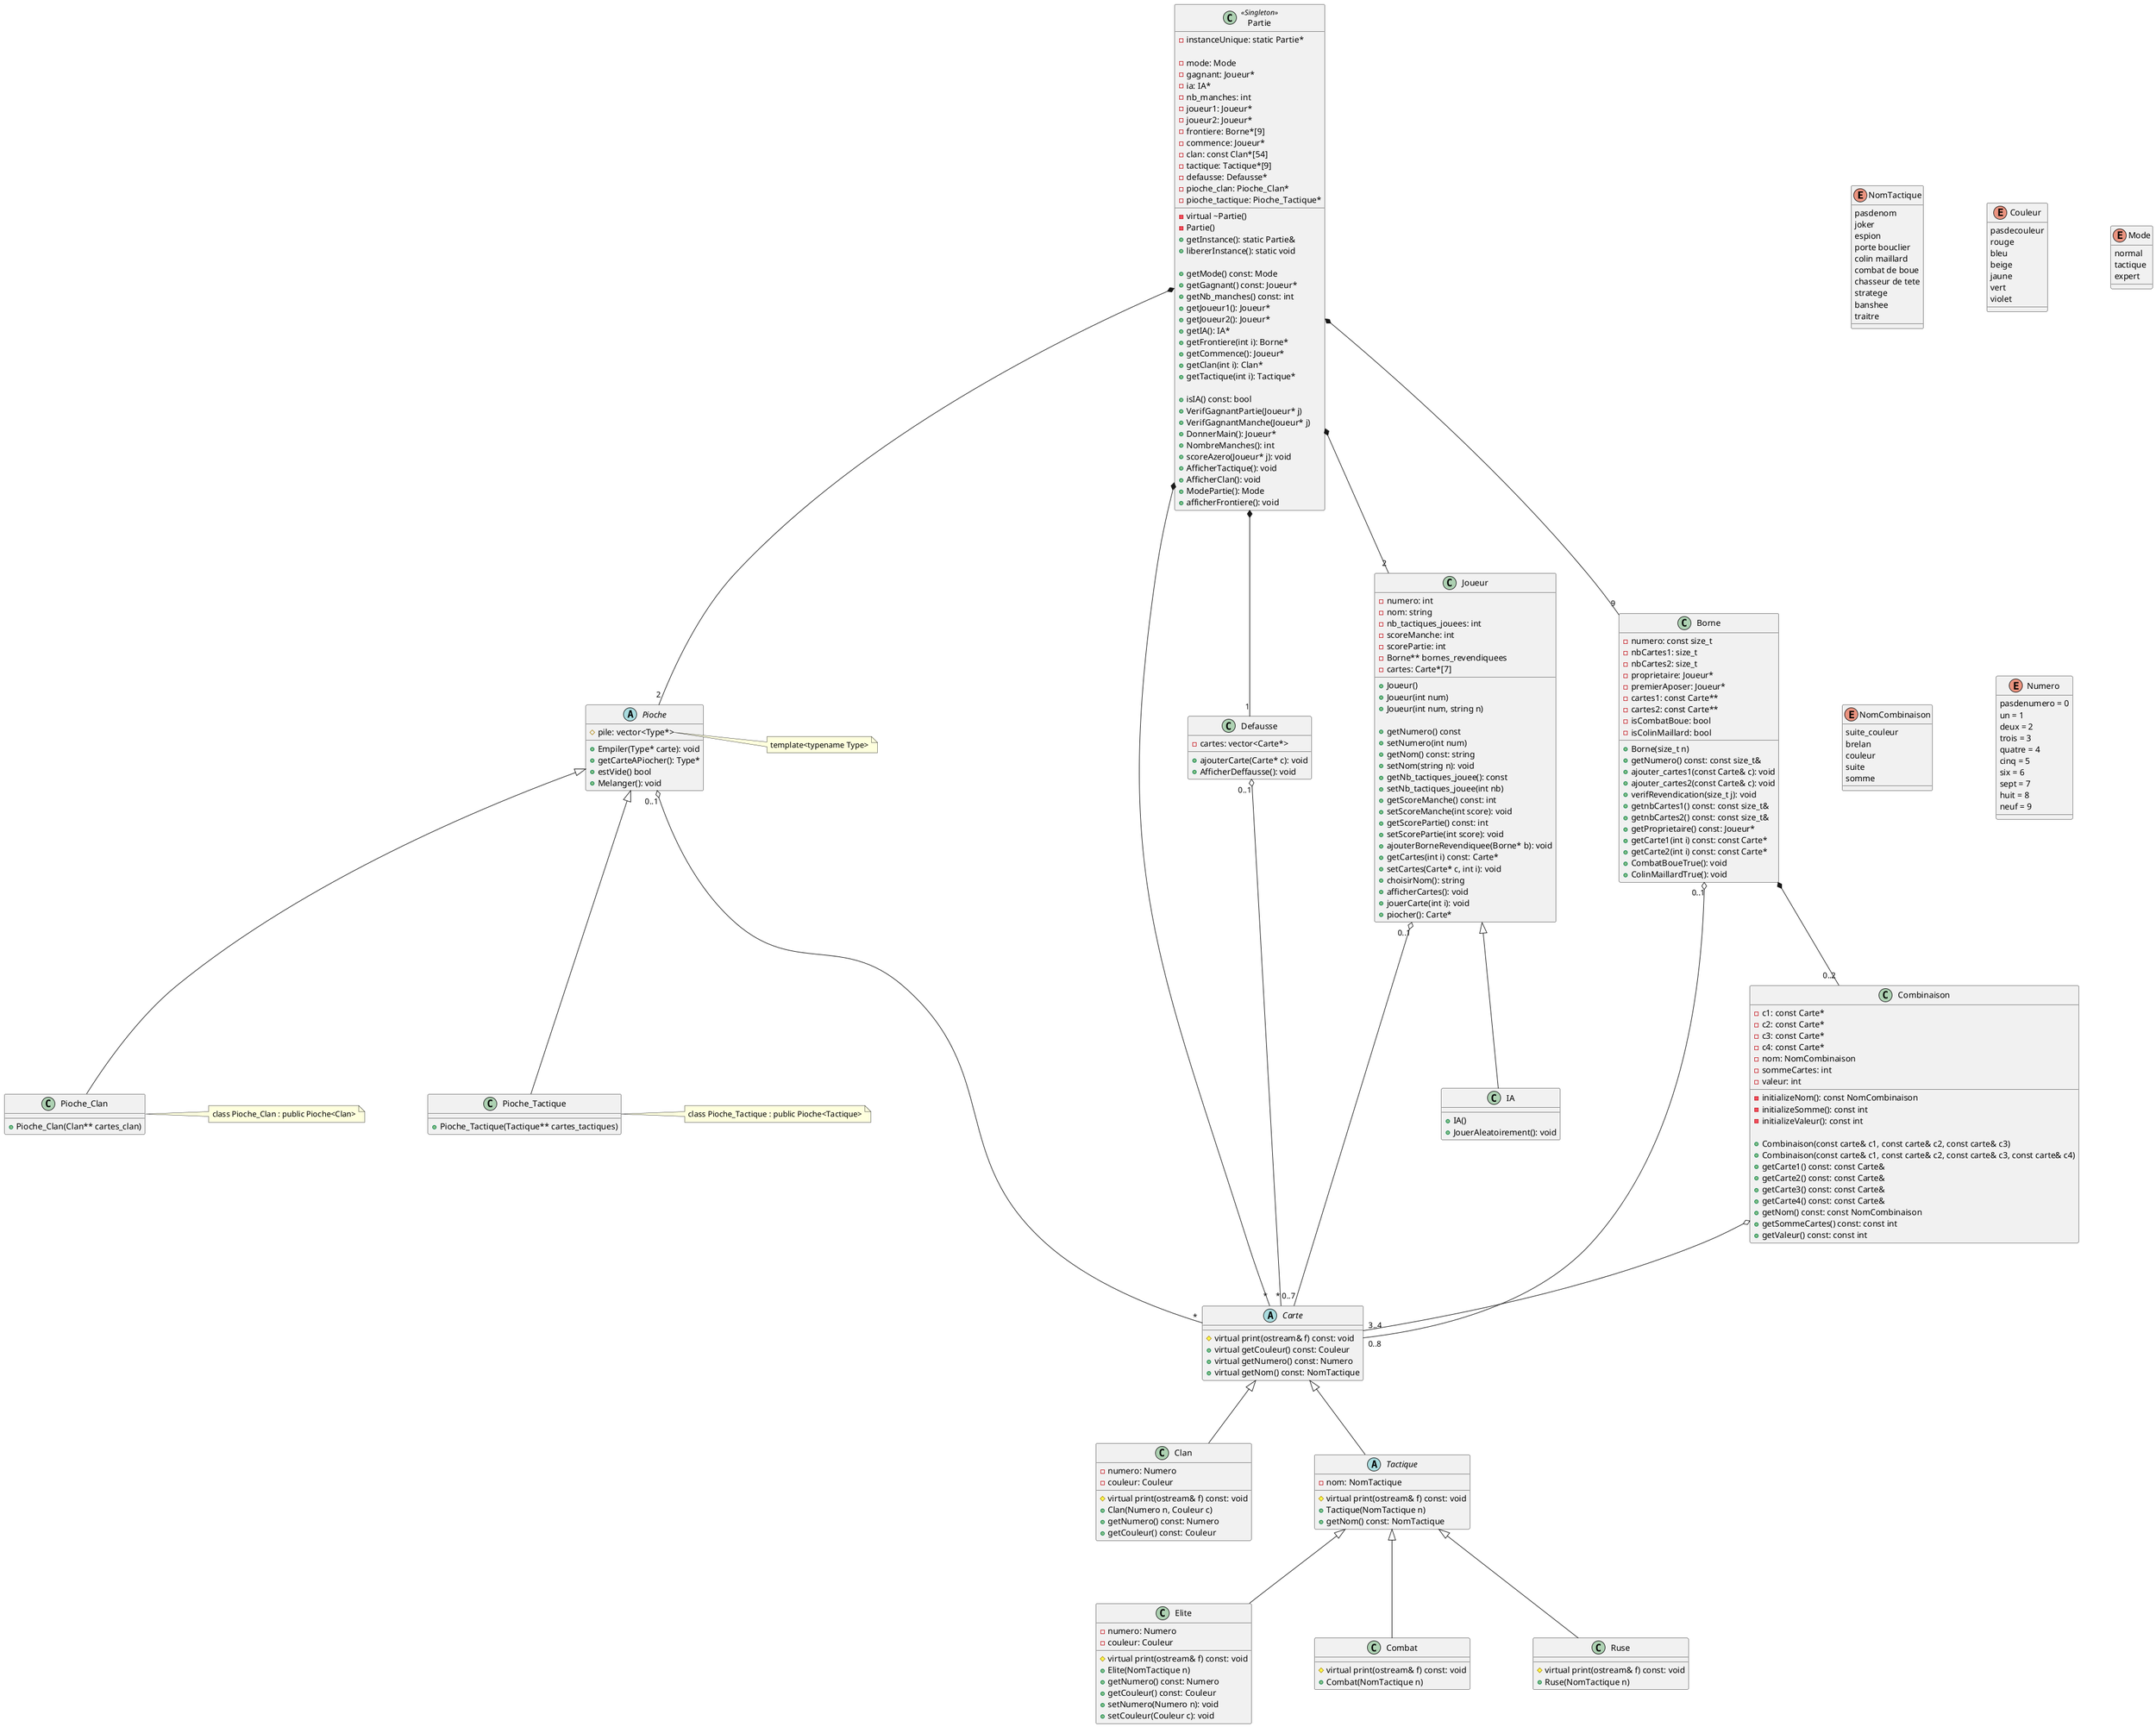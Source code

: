 @startuml
skinparam nodesep 105
skinparam ranksep 105


enum NomTactique{
	pasdenom
	joker
	espion
	porte bouclier
	colin maillard
	combat de boue
	chasseur de tete
	stratege
	banshee
	traitre    
}

enum Couleur {
	pasdecouleur
	rouge
	bleu
	beige
	jaune
	vert
	violet
}

enum Mode{
	normal
	tactique
	expert
}

enum NomCombinaison{
	suite_couleur
	brelan
	couleur
	suite
	somme
}

enum Numero{
	pasdenumero = 0
	un = 1
	deux = 2
	trois = 3
	quatre = 4
	cinq = 5
	six = 6
	sept = 7
	huit = 8
	neuf = 9
}

abstract class Carte{
	# virtual print(ostream& f) const: void
	+ virtual getCouleur() const: Couleur
	+ virtual getNumero() const: Numero
	+ virtual getNom() const: NomTactique
}

class Clan {
	# virtual print(ostream& f) const: void
	- numero: Numero
	- couleur: Couleur
	+ Clan(Numero n, Couleur c)
	+ getNumero() const: Numero
	+ getCouleur() const: Couleur
}

abstract class Tactique {
	# virtual print(ostream& f) const: void
	- nom: NomTactique
	+ Tactique(NomTactique n)
	+ getNom() const: NomTactique    
}

class Elite {
	# virtual print(ostream& f) const: void
	- numero: Numero
	- couleur: Couleur
	+ Elite(NomTactique n)
	+ getNumero() const: Numero
	+ getCouleur() const: Couleur
	+ setNumero(Numero n): void
	+ setCouleur(Couleur c): void
}

class Combat {
	# virtual print(ostream& f) const: void
	+ Combat(NomTactique n)
}

class Ruse {
	# virtual print(ostream& f) const: void
	+ Ruse(NomTactique n)
}


abstract class Pioche {
	# pile: vector<Type*>
	+ Empiler(Type* carte): void
	+ getCarteAPiocher(): Type*
	+ estVide() bool
	+ Melanger(): void
}

note right of Pioche::pile
	template<typename Type>
end note

class Pioche_Clan {
	+ Pioche_Clan(Clan** cartes_clan)
}

note right of Pioche_Clan
	class Pioche_Clan : public Pioche<Clan>
end note

class Pioche_Tactique {
	+ Pioche_Tactique(Tactique** cartes_tactiques)
}

note right of Pioche_Tactique
	class Pioche_Tactique : public Pioche<Tactique>
end note


class Defausse {
	- cartes: vector<Carte*>
	+ ajouterCarte(Carte* c): void
	+ AfficherDeffausse(): void
}

class Joueur {
	- numero: int
	- nom: string
	- nb_tactiques_jouees: int
	- scoreManche: int
	- scorePartie: int
	- Borne** bornes_revendiquees
	- cartes: Carte*[7]

	+ Joueur()
	+ Joueur(int num)
	+ Joueur(int num, string n)
	
	+ getNumero() const
	+ setNumero(int num)
	+ getNom() const: string
	+ setNom(string n): void
	+ getNb_tactiques_jouee(): const
	+ setNb_tactiques_jouee(int nb)
	+ getScoreManche() const: int
	+ setScoreManche(int score): void
	+ getScorePartie() const: int
	+ setScorePartie(int score): void
	+ ajouterBorneRevendiquee(Borne* b): void
	+ getCartes(int i) const: Carte*
	+ setCartes(Carte* c, int i): void
	+ choisirNom(): string
	+ afficherCartes(): void
	+ jouerCarte(int i): void
	+ piocher(): Carte*
}

class IA {
	+ IA()
	+ JouerAleatoirement(): void
}

class Combinaison {
	
	- c1: const Carte*
	- c2: const Carte*
	- c3: const Carte*
	- c4: const Carte*
	- nom: NomCombinaison
	- sommeCartes: int
	- valeur: int
	- initializeNom(): const NomCombinaison
	- initializeSomme(): const int
	- initializeValeur(): const int

	+ Combinaison(const carte& c1, const carte& c2, const carte& c3)
	+ Combinaison(const carte& c1, const carte& c2, const carte& c3, const carte& c4)
	+ getCarte1() const: const Carte&
	+ getCarte2() const: const Carte&
	+ getCarte3() const: const Carte&
	+ getCarte4() const: const Carte&
	+ getNom() const: const NomCombinaison
	+ getSommeCartes() const: const int
	+ getValeur() const: const int
	
}

class Borne {

	- numero: const size_t
	- nbCartes1: size_t
	- nbCartes2: size_t
	- proprietaire: Joueur*
	- premierAposer: Joueur*
	- cartes1: const Carte**
	- cartes2: const Carte**
	- isCombatBoue: bool
	- isColinMaillard: bool

	+ Borne(size_t n)
	+ getNumero() const: const size_t&
	+ ajouter_cartes1(const Carte& c): void
	+ ajouter_cartes2(const Carte& c): void
	+ verifRevendication(size_t j): void
	+ getnbCartes1() const: const size_t&
	+ getnbCartes2() const: const size_t&
	+ getProprietaire() const: Joueur*
	+ getCarte1(int i) const: const Carte*
	+ getCarte2(int i) const: const Carte*
	+ CombatBoueTrue(): void
	+ ColinMaillardTrue(): void
}

class Partie <<Singleton>> {
	- instanceUnique: static Partie*
	- virtual ~Partie()
	- Partie()

	- mode: Mode
	- gagnant: Joueur*
	- ia: IA*
	- nb_manches: int
	- joueur1: Joueur*
	- joueur2: Joueur*
	- frontiere: Borne*[9]
	- commence: Joueur*
	- clan: const Clan*[54]
	- tactique: Tactique*[9]
	- defausse: Defausse*
	- pioche_clan: Pioche_Clan*
	- pioche_tactique: Pioche_Tactique*
	
	+ getInstance(): static Partie&
	+ libererInstance(): static void
	
	+ getMode() const: Mode
	+ getGagnant() const: Joueur*
	+ getNb_manches() const: int
	+ getJoueur1(): Joueur*
	+ getJoueur2(): Joueur*
	+ getIA(): IA*
	+ getFrontiere(int i): Borne*
	+ getCommence(): Joueur*
	+ getClan(int i): Clan*
	+ getTactique(int i): Tactique*

	+ isIA() const: bool
	+ VerifGagnantPartie(Joueur* j)
	+ VerifGagnantManche(Joueur* j)
	+ DonnerMain(): Joueur*
	+ NombreManches(): int
	+ scoreAzero(Joueur* j): void
	+ AfficherTactique(): void
	+ AfficherClan(): void
	+ ModePartie(): Mode
	+ afficherFrontiere(): void
	
}



Partie *-- "2" Joueur
Partie *-- "*" Carte
Partie *-- "9" Borne
Partie *-- "1" Defausse
Partie *-- "2" Pioche

Pioche <|-- Pioche_Clan
Pioche <|-- Pioche_Tactique

Joueur <|-- IA

Carte <|-- Clan
Carte <|-d- Tactique

Tactique <|-- Ruse
Tactique <|-- Elite
Tactique <|-- Combat

Borne *-- "0..2" Combinaison

Combinaison o-- "3..4" Carte
Pioche "0..1" o-- "*" Carte
Borne "0..1" o-- "0..8" Carte
Defausse "0..1" o-- "*" Carte
Joueur "0..1" o-- "0..7" Carte
@enduml
